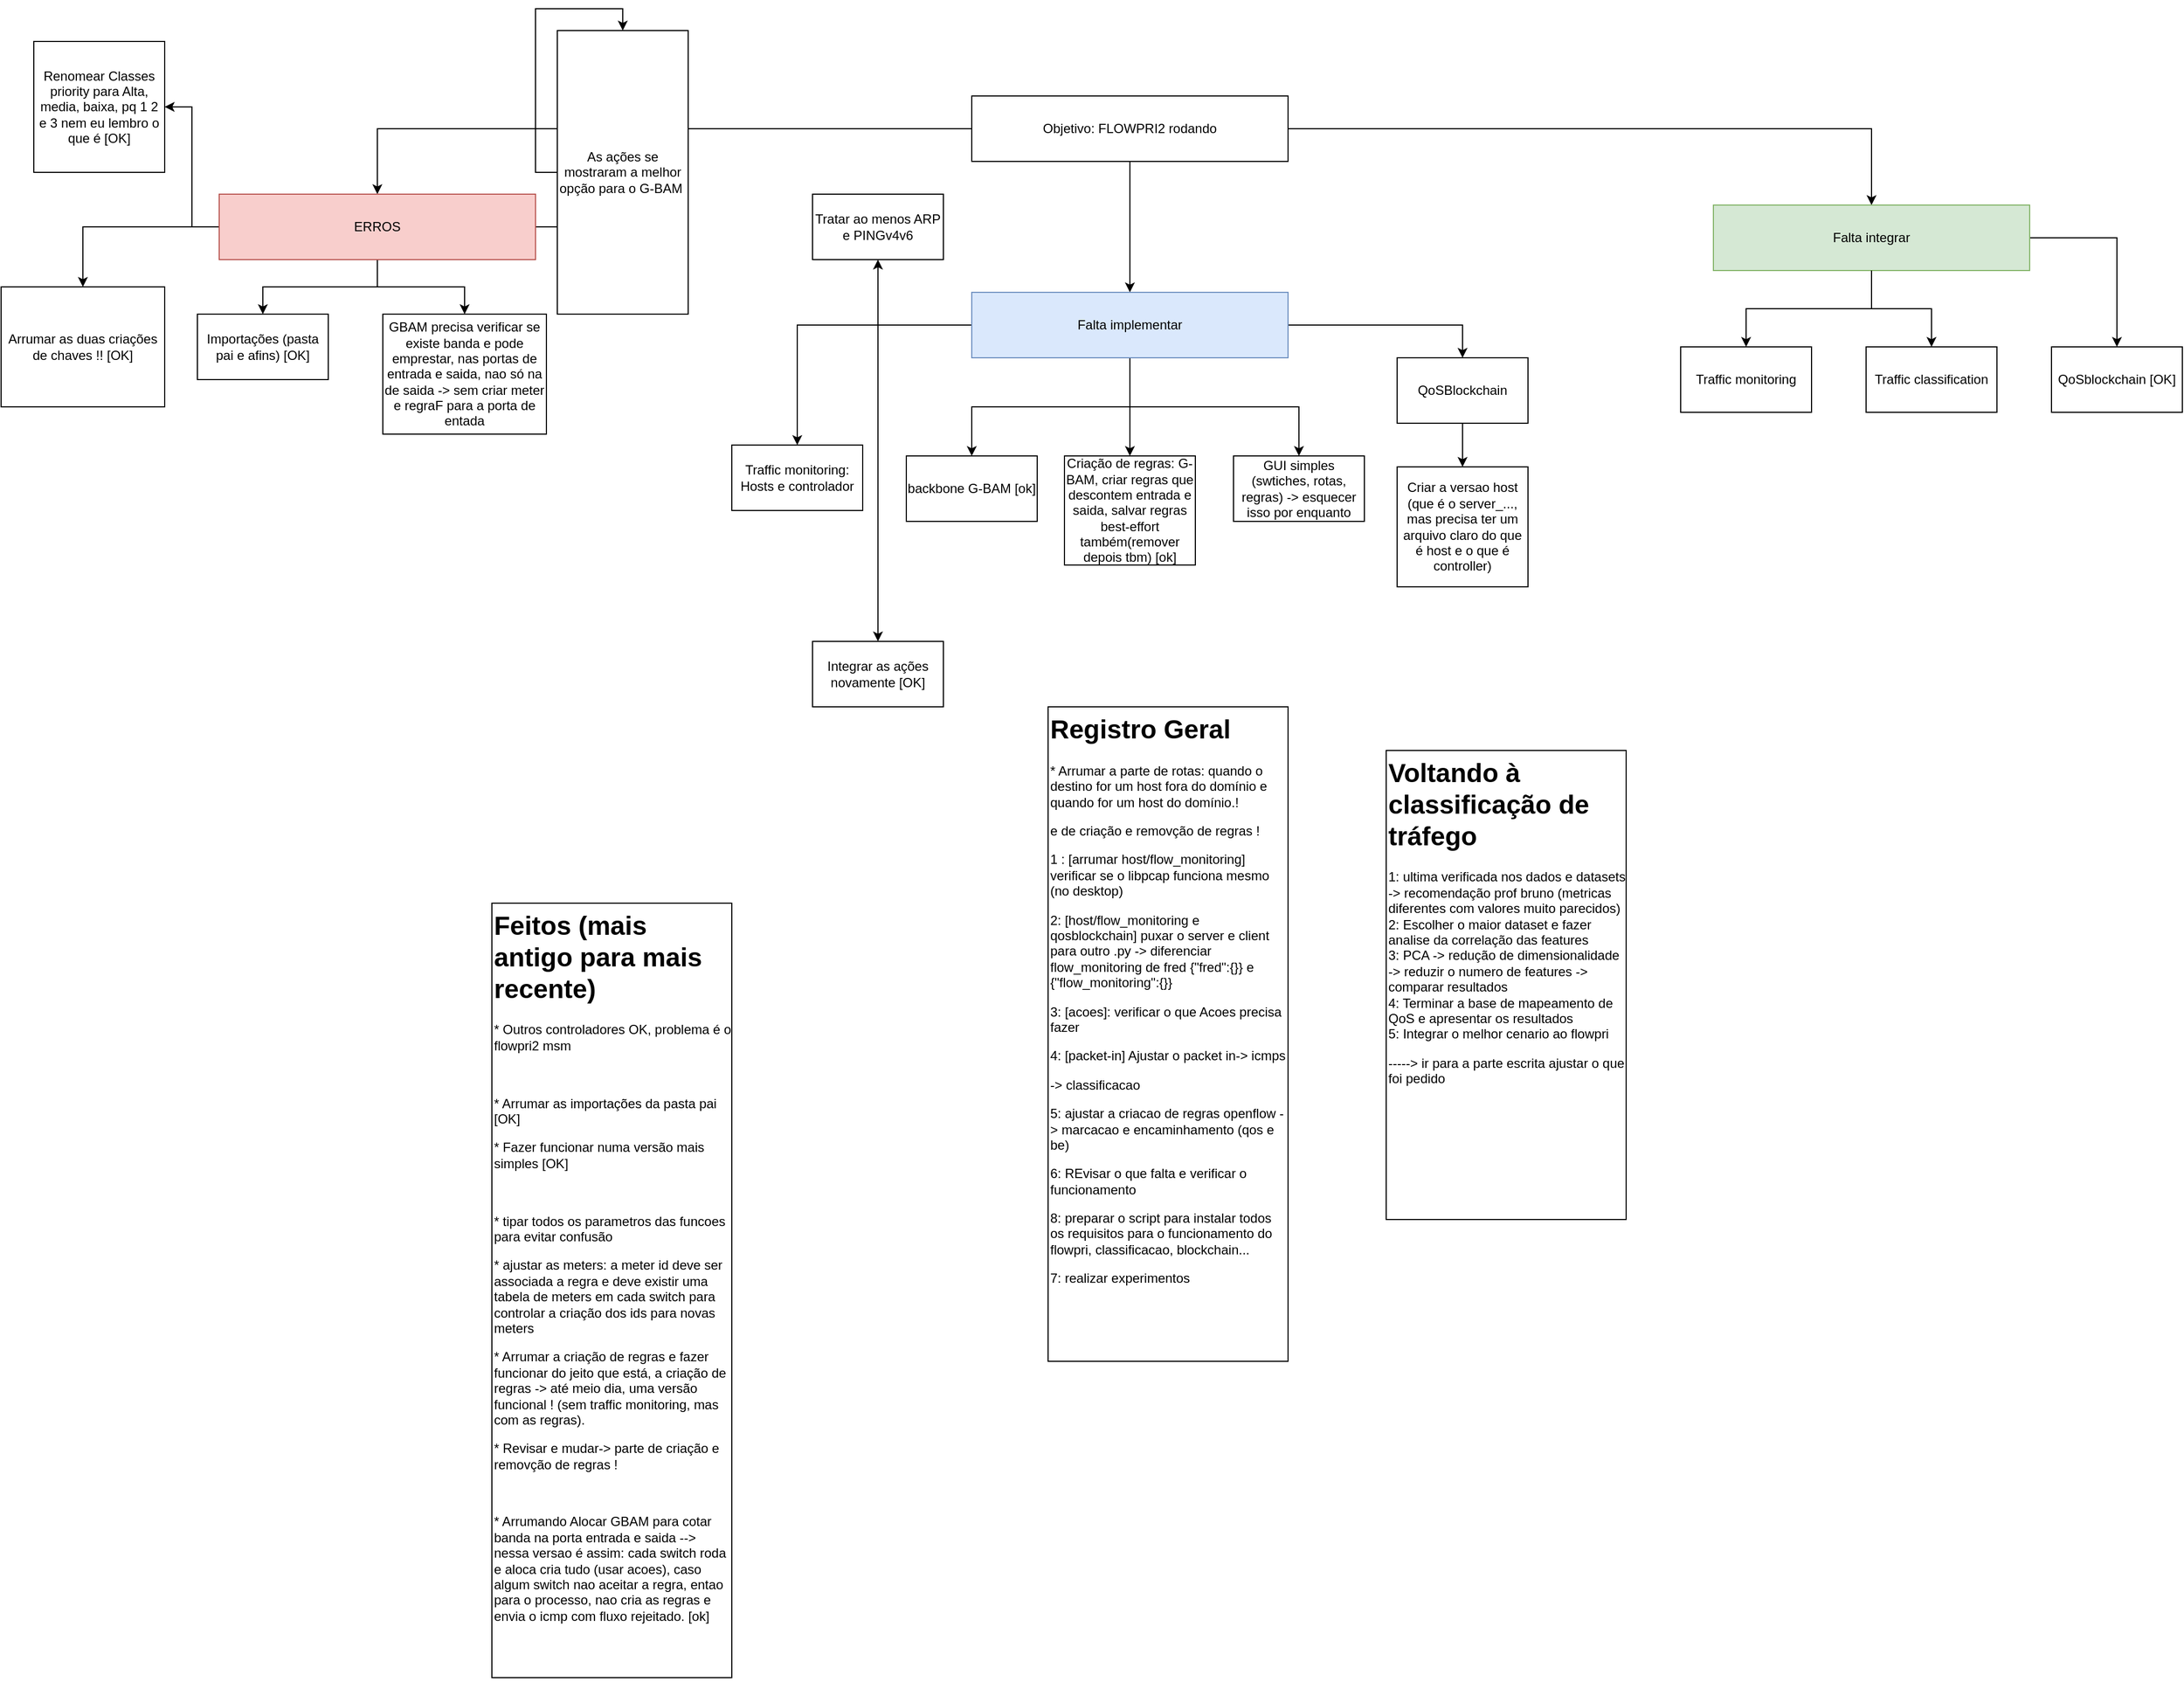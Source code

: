 <mxfile version="26.0.16" pages="5">
  <diagram name="Implementacao" id="WLsayhxia8f3Jut2XycA">
    <mxGraphModel dx="1877" dy="1790" grid="1" gridSize="10" guides="1" tooltips="1" connect="1" arrows="1" fold="1" page="1" pageScale="1" pageWidth="827" pageHeight="1169" math="0" shadow="0">
      <root>
        <mxCell id="0" />
        <mxCell id="1" parent="0" />
        <mxCell id="-aLrSAhBZ-N-OfGElPO0-18" style="edgeStyle=orthogonalEdgeStyle;rounded=0;orthogonalLoop=1;jettySize=auto;html=1;" parent="1" source="-aLrSAhBZ-N-OfGElPO0-1" target="-aLrSAhBZ-N-OfGElPO0-2" edge="1">
          <mxGeometry relative="1" as="geometry" />
        </mxCell>
        <mxCell id="-aLrSAhBZ-N-OfGElPO0-19" style="edgeStyle=orthogonalEdgeStyle;rounded=0;orthogonalLoop=1;jettySize=auto;html=1;" parent="1" source="-aLrSAhBZ-N-OfGElPO0-1" target="-aLrSAhBZ-N-OfGElPO0-5" edge="1">
          <mxGeometry relative="1" as="geometry" />
        </mxCell>
        <mxCell id="-aLrSAhBZ-N-OfGElPO0-20" style="edgeStyle=orthogonalEdgeStyle;rounded=0;orthogonalLoop=1;jettySize=auto;html=1;entryX=0.5;entryY=0;entryDx=0;entryDy=0;" parent="1" source="-aLrSAhBZ-N-OfGElPO0-1" target="-aLrSAhBZ-N-OfGElPO0-6" edge="1">
          <mxGeometry relative="1" as="geometry">
            <mxPoint x="640" y="170" as="targetPoint" />
          </mxGeometry>
        </mxCell>
        <mxCell id="-aLrSAhBZ-N-OfGElPO0-1" value="Objetivo: FLOWPRI2 rodando" style="rounded=0;whiteSpace=wrap;html=1;" parent="1" vertex="1">
          <mxGeometry x="440" y="70" width="290" height="60" as="geometry" />
        </mxCell>
        <mxCell id="-aLrSAhBZ-N-OfGElPO0-4" style="edgeStyle=orthogonalEdgeStyle;rounded=0;orthogonalLoop=1;jettySize=auto;html=1;" parent="1" source="-aLrSAhBZ-N-OfGElPO0-2" target="-aLrSAhBZ-N-OfGElPO0-3" edge="1">
          <mxGeometry relative="1" as="geometry" />
        </mxCell>
        <mxCell id="e7JyS8U2MEhxafHwqLXR-2" style="edgeStyle=orthogonalEdgeStyle;rounded=0;orthogonalLoop=1;jettySize=auto;html=1;" parent="1" source="-aLrSAhBZ-N-OfGElPO0-2" target="e7JyS8U2MEhxafHwqLXR-1" edge="1">
          <mxGeometry relative="1" as="geometry" />
        </mxCell>
        <mxCell id="5wksBHdEA-TXuHTnagim-2" style="edgeStyle=orthogonalEdgeStyle;rounded=0;orthogonalLoop=1;jettySize=auto;html=1;" parent="1" source="-aLrSAhBZ-N-OfGElPO0-2" target="5wksBHdEA-TXuHTnagim-1" edge="1">
          <mxGeometry relative="1" as="geometry" />
        </mxCell>
        <mxCell id="5FmTdBkJ5_4LCafok2GZ-2" style="edgeStyle=orthogonalEdgeStyle;rounded=0;orthogonalLoop=1;jettySize=auto;html=1;entryX=0.5;entryY=0;entryDx=0;entryDy=0;" parent="1" source="-aLrSAhBZ-N-OfGElPO0-2" target="5FmTdBkJ5_4LCafok2GZ-1" edge="1">
          <mxGeometry relative="1" as="geometry" />
        </mxCell>
        <mxCell id="shP3xlCRC4CT-vgoB4CX-3" style="edgeStyle=orthogonalEdgeStyle;rounded=0;orthogonalLoop=1;jettySize=auto;html=1;entryX=1;entryY=0.5;entryDx=0;entryDy=0;" parent="1" source="-aLrSAhBZ-N-OfGElPO0-2" target="shP3xlCRC4CT-vgoB4CX-1" edge="1">
          <mxGeometry relative="1" as="geometry" />
        </mxCell>
        <mxCell id="-aLrSAhBZ-N-OfGElPO0-2" value="ERROS" style="rounded=0;whiteSpace=wrap;html=1;fillColor=#f8cecc;strokeColor=#b85450;" parent="1" vertex="1">
          <mxGeometry x="-250" y="160" width="290" height="60" as="geometry" />
        </mxCell>
        <mxCell id="-aLrSAhBZ-N-OfGElPO0-3" value="Importações (pasta pai e afins) [OK]" style="rounded=0;whiteSpace=wrap;html=1;" parent="1" vertex="1">
          <mxGeometry x="-270" y="270" width="120" height="60" as="geometry" />
        </mxCell>
        <mxCell id="-aLrSAhBZ-N-OfGElPO0-15" style="edgeStyle=orthogonalEdgeStyle;rounded=0;orthogonalLoop=1;jettySize=auto;html=1;entryX=0.5;entryY=0;entryDx=0;entryDy=0;" parent="1" source="-aLrSAhBZ-N-OfGElPO0-5" target="-aLrSAhBZ-N-OfGElPO0-14" edge="1">
          <mxGeometry relative="1" as="geometry" />
        </mxCell>
        <mxCell id="-aLrSAhBZ-N-OfGElPO0-17" style="edgeStyle=orthogonalEdgeStyle;rounded=0;orthogonalLoop=1;jettySize=auto;html=1;entryX=0.5;entryY=0;entryDx=0;entryDy=0;" parent="1" source="-aLrSAhBZ-N-OfGElPO0-5" target="-aLrSAhBZ-N-OfGElPO0-16" edge="1">
          <mxGeometry relative="1" as="geometry" />
        </mxCell>
        <mxCell id="utfMI5SQkQcTHa897YUp-2" style="edgeStyle=orthogonalEdgeStyle;rounded=0;orthogonalLoop=1;jettySize=auto;html=1;" parent="1" source="-aLrSAhBZ-N-OfGElPO0-5" target="utfMI5SQkQcTHa897YUp-1" edge="1">
          <mxGeometry relative="1" as="geometry" />
        </mxCell>
        <mxCell id="VdtekRpqjFC6Wfjtw76O-2" style="edgeStyle=orthogonalEdgeStyle;rounded=0;orthogonalLoop=1;jettySize=auto;html=1;" parent="1" source="-aLrSAhBZ-N-OfGElPO0-5" target="VdtekRpqjFC6Wfjtw76O-1" edge="1">
          <mxGeometry relative="1" as="geometry" />
        </mxCell>
        <mxCell id="FhFb54NLBzNOBZW-PnSw-2" style="edgeStyle=orthogonalEdgeStyle;rounded=0;orthogonalLoop=1;jettySize=auto;html=1;entryX=0.5;entryY=0;entryDx=0;entryDy=0;" parent="1" source="-aLrSAhBZ-N-OfGElPO0-5" target="FhFb54NLBzNOBZW-PnSw-1" edge="1">
          <mxGeometry relative="1" as="geometry" />
        </mxCell>
        <mxCell id="qyrjWjYYuWChkDs8PrSO-2" style="edgeStyle=orthogonalEdgeStyle;rounded=0;orthogonalLoop=1;jettySize=auto;html=1;" parent="1" source="-aLrSAhBZ-N-OfGElPO0-5" target="qyrjWjYYuWChkDs8PrSO-1" edge="1">
          <mxGeometry relative="1" as="geometry" />
        </mxCell>
        <mxCell id="5FmTdBkJ5_4LCafok2GZ-4" style="edgeStyle=orthogonalEdgeStyle;rounded=0;orthogonalLoop=1;jettySize=auto;html=1;entryX=0.5;entryY=0;entryDx=0;entryDy=0;" parent="1" source="-aLrSAhBZ-N-OfGElPO0-5" target="5FmTdBkJ5_4LCafok2GZ-3" edge="1">
          <mxGeometry relative="1" as="geometry" />
        </mxCell>
        <mxCell id="-aLrSAhBZ-N-OfGElPO0-5" value="Falta implementar" style="rounded=0;whiteSpace=wrap;html=1;fillColor=#dae8fc;strokeColor=#6c8ebf;" parent="1" vertex="1">
          <mxGeometry x="440" y="250" width="290" height="60" as="geometry" />
        </mxCell>
        <mxCell id="-aLrSAhBZ-N-OfGElPO0-9" style="edgeStyle=orthogonalEdgeStyle;rounded=0;orthogonalLoop=1;jettySize=auto;html=1;" parent="1" source="-aLrSAhBZ-N-OfGElPO0-6" target="-aLrSAhBZ-N-OfGElPO0-8" edge="1">
          <mxGeometry relative="1" as="geometry" />
        </mxCell>
        <mxCell id="-aLrSAhBZ-N-OfGElPO0-13" style="edgeStyle=orthogonalEdgeStyle;rounded=0;orthogonalLoop=1;jettySize=auto;html=1;" parent="1" source="-aLrSAhBZ-N-OfGElPO0-6" target="-aLrSAhBZ-N-OfGElPO0-12" edge="1">
          <mxGeometry relative="1" as="geometry" />
        </mxCell>
        <mxCell id="-aLrSAhBZ-N-OfGElPO0-6" value="Falta integrar" style="rounded=0;whiteSpace=wrap;html=1;fillColor=#d5e8d4;strokeColor=#82b366;" parent="1" vertex="1">
          <mxGeometry x="1120" y="170" width="290" height="60" as="geometry" />
        </mxCell>
        <mxCell id="-aLrSAhBZ-N-OfGElPO0-8" value="QoSblockchain [OK]" style="rounded=0;whiteSpace=wrap;html=1;" parent="1" vertex="1">
          <mxGeometry x="1430" y="300" width="120" height="60" as="geometry" />
        </mxCell>
        <mxCell id="-aLrSAhBZ-N-OfGElPO0-10" value="Traffic classification" style="rounded=0;whiteSpace=wrap;html=1;" parent="1" vertex="1">
          <mxGeometry x="1260" y="300" width="120" height="60" as="geometry" />
        </mxCell>
        <mxCell id="-aLrSAhBZ-N-OfGElPO0-11" style="edgeStyle=orthogonalEdgeStyle;rounded=0;orthogonalLoop=1;jettySize=auto;html=1;entryX=0.5;entryY=0;entryDx=0;entryDy=0;" parent="1" source="-aLrSAhBZ-N-OfGElPO0-6" target="-aLrSAhBZ-N-OfGElPO0-10" edge="1">
          <mxGeometry relative="1" as="geometry" />
        </mxCell>
        <mxCell id="-aLrSAhBZ-N-OfGElPO0-12" value="Traffic monitoring" style="rounded=0;whiteSpace=wrap;html=1;" parent="1" vertex="1">
          <mxGeometry x="1090" y="300" width="120" height="60" as="geometry" />
        </mxCell>
        <mxCell id="-aLrSAhBZ-N-OfGElPO0-14" value="Traffic monitoring: Hosts e controlador" style="rounded=0;whiteSpace=wrap;html=1;" parent="1" vertex="1">
          <mxGeometry x="220" y="390" width="120" height="60" as="geometry" />
        </mxCell>
        <mxCell id="-aLrSAhBZ-N-OfGElPO0-16" value="Criação de regras: G-BAM, criar regras que descontem entrada e saida, salvar regras best-effort também(remover depois tbm) [ok]" style="rounded=0;whiteSpace=wrap;html=1;" parent="1" vertex="1">
          <mxGeometry x="525" y="400" width="120" height="100" as="geometry" />
        </mxCell>
        <mxCell id="vzt0ovmq-fzEGRZ91NeD-2" value="&lt;h1 style=&quot;margin-top: 0px;&quot;&gt;Registro Geral&lt;/h1&gt;&lt;p&gt;&lt;span style=&quot;background-color: transparent; color: light-dark(rgb(0, 0, 0), rgb(255, 255, 255));&quot;&gt;* Arrumar a parte de rotas: quando o destino for um host fora do domínio e quando for um host do domínio.!&lt;/span&gt;&lt;br&gt;&lt;/p&gt;&lt;p&gt;&lt;span style=&quot;background-color: transparent; color: light-dark(rgb(0, 0, 0), rgb(255, 255, 255));&quot;&gt;e de criação e removção de regras !&amp;nbsp;&lt;/span&gt;&lt;br&gt;&lt;/p&gt;&lt;p&gt;1 : [arrumar host/flow_monitoring] verificar se o libpcap funciona mesmo (no desktop)&lt;/p&gt;&lt;p&gt;2: [host/flow_monitoring e qosblockchain] puxar o server e client para outro .py -&amp;gt; diferenciar flow_monitoring de fred {&quot;fred&quot;:{}} e {&quot;flow_monitoring&quot;:{}}&amp;nbsp;&lt;/p&gt;&lt;p&gt;3: [acoes]: verificar o que Acoes precisa fazer&lt;/p&gt;&lt;p&gt;4: [packet-in] Ajustar o packet in-&amp;gt; icmps&lt;/p&gt;&lt;p&gt;-&amp;gt; classificacao&lt;/p&gt;&lt;p&gt;5: ajustar a criacao de regras openflow -&amp;gt; marcacao e encaminhamento (qos e be)&lt;/p&gt;&lt;p&gt;6: REvisar o que falta e verificar o funcionamento&lt;/p&gt;&lt;p&gt;8: preparar o script para instalar todos os requisitos para o funcionamento do flowpri, classificacao, blockchain...&lt;/p&gt;&lt;p&gt;7: realizar experimentos&lt;/p&gt;" style="text;html=1;whiteSpace=wrap;overflow=hidden;rounded=0;strokeColor=default;" parent="1" vertex="1">
          <mxGeometry x="510" y="630" width="220" height="600" as="geometry" />
        </mxCell>
        <mxCell id="utfMI5SQkQcTHa897YUp-1" value="GUI simples (swtiches, rotas, regras) -&amp;gt; esquecer isso por enquanto" style="rounded=0;whiteSpace=wrap;html=1;" parent="1" vertex="1">
          <mxGeometry x="680" y="400" width="120" height="60" as="geometry" />
        </mxCell>
        <mxCell id="VdtekRpqjFC6Wfjtw76O-1" value="backbone G-BAM [ok]" style="rounded=0;whiteSpace=wrap;html=1;" parent="1" vertex="1">
          <mxGeometry x="380" y="400" width="120" height="60" as="geometry" />
        </mxCell>
        <mxCell id="e7JyS8U2MEhxafHwqLXR-1" value="Arrumar as duas criações de chaves !! [OK]" style="rounded=0;whiteSpace=wrap;html=1;" parent="1" vertex="1">
          <mxGeometry x="-450" y="245" width="150" height="110" as="geometry" />
        </mxCell>
        <mxCell id="FhFb54NLBzNOBZW-PnSw-4" style="edgeStyle=orthogonalEdgeStyle;rounded=0;orthogonalLoop=1;jettySize=auto;html=1;" parent="1" source="FhFb54NLBzNOBZW-PnSw-1" target="FhFb54NLBzNOBZW-PnSw-3" edge="1">
          <mxGeometry relative="1" as="geometry" />
        </mxCell>
        <mxCell id="FhFb54NLBzNOBZW-PnSw-1" value="QoSBlockchain" style="rounded=0;whiteSpace=wrap;html=1;" parent="1" vertex="1">
          <mxGeometry x="830" y="310" width="120" height="60" as="geometry" />
        </mxCell>
        <mxCell id="FhFb54NLBzNOBZW-PnSw-3" value="Criar a versao host (que é o server_..., mas precisa ter um arquivo claro do que é host e o que é controller)" style="rounded=0;whiteSpace=wrap;html=1;" parent="1" vertex="1">
          <mxGeometry x="830" y="410" width="120" height="110" as="geometry" />
        </mxCell>
        <mxCell id="qyrjWjYYuWChkDs8PrSO-1" value="Tratar ao menos ARP e PINGv4v6" style="rounded=0;whiteSpace=wrap;html=1;" parent="1" vertex="1">
          <mxGeometry x="294" y="160" width="120" height="60" as="geometry" />
        </mxCell>
        <mxCell id="qyrjWjYYuWChkDs8PrSO-3" value="&lt;h1 style=&quot;margin-top: 0px;&quot;&gt;Feitos (mais antigo para mais recente)&lt;/h1&gt;&lt;p&gt;* Outros controladores OK, problema é o flowpri2 msm&lt;/p&gt;&lt;p&gt;&lt;br&gt;&lt;/p&gt;&lt;p&gt;* Arrumar as importações da pasta pai [OK]&lt;/p&gt;&lt;p&gt;* Fazer funcionar numa versão mais simples&amp;nbsp;&lt;span style=&quot;background-color: transparent; color: light-dark(rgb(0, 0, 0), rgb(255, 255, 255));&quot;&gt;[OK]&lt;/span&gt;&lt;/p&gt;&lt;p&gt;&lt;span style=&quot;background-color: transparent; color: light-dark(rgb(0, 0, 0), rgb(255, 255, 255));&quot;&gt;&lt;br&gt;&lt;/span&gt;&lt;/p&gt;&lt;p&gt;&lt;span style=&quot;background-color: transparent; color: light-dark(rgb(0, 0, 0), rgb(255, 255, 255));&quot;&gt;* tipar todos os parametros das funcoes para evitar confusão&lt;/span&gt;&lt;/p&gt;&lt;p&gt;&lt;span style=&quot;background-color: transparent; color: light-dark(rgb(0, 0, 0), rgb(255, 255, 255));&quot;&gt;* ajustar as meters: a meter id deve ser associada a regra e deve existir uma tabela de meters em cada switch para controlar a criação dos ids para novas meters&lt;/span&gt;&lt;br&gt;&lt;/p&gt;&lt;p&gt;&lt;span style=&quot;background-color: transparent; color: light-dark(rgb(0, 0, 0), rgb(255, 255, 255));&quot;&gt;* Arrumar a criação de regras e fazer funcionar do jeito que está, a criação de regras -&amp;gt; até meio dia, uma versão funcional ! (sem traffic monitoring, mas com as regras).&lt;/span&gt;&lt;br&gt;&lt;/p&gt;&lt;p&gt;&lt;span style=&quot;background-color: transparent; color: light-dark(rgb(0, 0, 0), rgb(255, 255, 255));&quot;&gt;* Revisar e mudar-&amp;gt; parte de criação e removção de regras !&amp;nbsp;&lt;/span&gt;&lt;/p&gt;&lt;p&gt;&lt;span style=&quot;background-color: transparent; color: light-dark(rgb(0, 0, 0), rgb(255, 255, 255));&quot;&gt;&lt;br&gt;&lt;/span&gt;&lt;/p&gt;&lt;p&gt;* Arrumando Alocar GBAM para cotar banda na porta entrada e saida --&amp;gt; nessa versao é assim: cada switch roda e aloca cria tudo (usar acoes), caso algum switch nao aceitar a regra, entao para o processo, nao cria as regras e envia o icmp com fluxo rejeitado. [ok]&lt;span style=&quot;background-color: transparent; color: light-dark(rgb(0, 0, 0), rgb(255, 255, 255));&quot;&gt;&lt;/span&gt;&lt;/p&gt;" style="text;html=1;whiteSpace=wrap;overflow=hidden;rounded=0;strokeColor=default;" parent="1" vertex="1">
          <mxGeometry y="810" width="220" height="710" as="geometry" />
        </mxCell>
        <mxCell id="5wksBHdEA-TXuHTnagim-1" value="GBAM precisa verificar se existe banda e pode emprestar, nas portas de entrada e saida, nao só na de saida -&amp;gt; sem criar meter e regraF para a porta de entada" style="rounded=0;whiteSpace=wrap;html=1;" parent="1" vertex="1">
          <mxGeometry x="-100" y="270" width="150" height="110" as="geometry" />
        </mxCell>
        <mxCell id="5FmTdBkJ5_4LCafok2GZ-1" value="As ações se mostraram a melhor opção para o G-BAM&amp;nbsp;" style="rounded=0;whiteSpace=wrap;html=1;" parent="1" vertex="1">
          <mxGeometry x="60" y="10" width="120" height="260" as="geometry" />
        </mxCell>
        <mxCell id="5FmTdBkJ5_4LCafok2GZ-3" value="Integrar as ações novamente [OK]" style="rounded=0;whiteSpace=wrap;html=1;" parent="1" vertex="1">
          <mxGeometry x="294" y="570" width="120" height="60" as="geometry" />
        </mxCell>
        <mxCell id="shP3xlCRC4CT-vgoB4CX-1" value="Renomear Classes priority para Alta, media, baixa, pq 1 2 e 3 nem eu lembro o que é [OK]" style="rounded=0;whiteSpace=wrap;html=1;" parent="1" vertex="1">
          <mxGeometry x="-420" y="20" width="120" height="120" as="geometry" />
        </mxCell>
        <mxCell id="4nvoqh9xZ92Woub4XAjJ-1" value="&lt;h1 style=&quot;margin-top: 0px;&quot;&gt;Voltando à classificação de tráfego&lt;/h1&gt;&lt;div&gt;1: ultima verificada nos dados e datasets -&amp;gt; recomendação prof bruno (metricas diferentes com valores muito parecidos)&lt;/div&gt;&lt;div&gt;2: Escolher o maior dataset e fazer analise da correlação das features&lt;/div&gt;&lt;div&gt;3: PCA -&amp;gt; redução de dimensionalidade -&amp;gt;&amp;nbsp;&lt;span style=&quot;background-color: transparent; color: light-dark(rgb(0, 0, 0), rgb(255, 255, 255));&quot;&gt;reduzir o numero de features -&amp;gt; comparar resultados&lt;/span&gt;&lt;/div&gt;&lt;div&gt;&lt;span style=&quot;background-color: transparent; color: light-dark(rgb(0, 0, 0), rgb(255, 255, 255));&quot;&gt;4: Terminar a base de mapeamento de QoS e apresentar os resultados&lt;/span&gt;&lt;/div&gt;&lt;div&gt;&lt;span style=&quot;background-color: transparent; color: light-dark(rgb(0, 0, 0), rgb(255, 255, 255));&quot;&gt;5: Integrar o melhor cenario ao flowpri&lt;/span&gt;&lt;/div&gt;&lt;p&gt;-----&amp;gt; ir para a parte escrita ajustar o que foi pedido&lt;/p&gt;" style="text;html=1;whiteSpace=wrap;overflow=hidden;rounded=0;strokeColor=default;" vertex="1" parent="1">
          <mxGeometry x="820" y="670" width="220" height="430" as="geometry" />
        </mxCell>
      </root>
    </mxGraphModel>
  </diagram>
  <diagram id="yCrAVNZ3YxgUfBvcgkGx" name="Testes">
    <mxGraphModel dx="1114" dy="838" grid="1" gridSize="10" guides="1" tooltips="1" connect="1" arrows="1" fold="1" page="1" pageScale="1" pageWidth="827" pageHeight="1169" math="0" shadow="0">
      <root>
        <mxCell id="0" />
        <mxCell id="1" parent="0" />
        <mxCell id="PQvJjznsTiufLVNCUXzs-1" value="Overhead" style="rounded=0;whiteSpace=wrap;html=1;fillColor=#d5e8d4;strokeColor=#82b366;" vertex="1" parent="1">
          <mxGeometry x="310" y="100" width="120" height="60" as="geometry" />
        </mxCell>
      </root>
    </mxGraphModel>
  </diagram>
  <diagram id="CN7VQtm2QfGtR-_zN2J2" name="Texto">
    <mxGraphModel dx="1231" dy="692" grid="1" gridSize="10" guides="1" tooltips="1" connect="1" arrows="1" fold="1" page="1" pageScale="1" pageWidth="827" pageHeight="1169" math="0" shadow="0">
      <root>
        <mxCell id="0" />
        <mxCell id="1" parent="0" />
        <mxCell id="Cbhmh_6iK4pcWZHGsgkt-3" style="edgeStyle=orthogonalEdgeStyle;rounded=0;orthogonalLoop=1;jettySize=auto;html=1;entryX=0.5;entryY=0;entryDx=0;entryDy=0;" parent="1" source="Cbhmh_6iK4pcWZHGsgkt-1" target="Cbhmh_6iK4pcWZHGsgkt-2" edge="1">
          <mxGeometry relative="1" as="geometry" />
        </mxCell>
        <mxCell id="Cbhmh_6iK4pcWZHGsgkt-1" value="Trabalhos Relacionados" style="rounded=0;whiteSpace=wrap;html=1;fillColor=#dae8fc;strokeColor=#6c8ebf;" parent="1" vertex="1">
          <mxGeometry x="50" y="130" width="240" height="60" as="geometry" />
        </mxCell>
        <mxCell id="Cbhmh_6iK4pcWZHGsgkt-5" style="edgeStyle=orthogonalEdgeStyle;rounded=0;orthogonalLoop=1;jettySize=auto;html=1;" parent="1" source="Cbhmh_6iK4pcWZHGsgkt-2" target="Cbhmh_6iK4pcWZHGsgkt-4" edge="1">
          <mxGeometry relative="1" as="geometry" />
        </mxCell>
        <mxCell id="Cbhmh_6iK4pcWZHGsgkt-2" value="Incluir Novos" style="rounded=0;whiteSpace=wrap;html=1;" parent="1" vertex="1">
          <mxGeometry x="110" y="240" width="120" height="60" as="geometry" />
        </mxCell>
        <mxCell id="Cbhmh_6iK4pcWZHGsgkt-4" value="&lt;h1 style=&quot;margin-top: 0px;&quot;&gt;Novos Trabalhos&lt;/h1&gt;&lt;p&gt;* Utilizar IA - Connected papers para encontrar mais recentes&lt;/p&gt;" style="text;html=1;whiteSpace=wrap;overflow=hidden;rounded=0;fillColor=none;strokeColor=default;" parent="1" vertex="1">
          <mxGeometry x="80" y="350" width="180" height="120" as="geometry" />
        </mxCell>
        <mxCell id="SGJ1v5LpRT6QbzJyy_wd-4" style="edgeStyle=orthogonalEdgeStyle;rounded=0;orthogonalLoop=1;jettySize=auto;html=1;entryX=0.5;entryY=0;entryDx=0;entryDy=0;" parent="1" source="SGJ1v5LpRT6QbzJyy_wd-2" target="SGJ1v5LpRT6QbzJyy_wd-3" edge="1">
          <mxGeometry relative="1" as="geometry" />
        </mxCell>
        <mxCell id="SGJ1v5LpRT6QbzJyy_wd-2" value="Proposta" style="rounded=0;whiteSpace=wrap;html=1;fillColor=#fff2cc;strokeColor=#d6b656;" parent="1" vertex="1">
          <mxGeometry x="630" y="120" width="240" height="60" as="geometry" />
        </mxCell>
        <mxCell id="SGJ1v5LpRT6QbzJyy_wd-3" value="Dar mais enfase ao que é o flowpri -&amp;gt; na arquitetura" style="rounded=0;whiteSpace=wrap;html=1;" parent="1" vertex="1">
          <mxGeometry x="690" y="260" width="120" height="60" as="geometry" />
        </mxCell>
        <mxCell id="SGJ1v5LpRT6QbzJyy_wd-5" value="Experimentos e Analises" style="rounded=0;whiteSpace=wrap;html=1;fillColor=#f8cecc;strokeColor=#b85450;" parent="1" vertex="1">
          <mxGeometry x="1080" y="120" width="240" height="60" as="geometry" />
        </mxCell>
      </root>
    </mxGraphModel>
  </diagram>
  <diagram id="rnp-GbsDjN9TG7-ud5NP" name="Rotina">
    <mxGraphModel dx="1231" dy="692" grid="1" gridSize="10" guides="1" tooltips="1" connect="1" arrows="1" fold="1" page="1" pageScale="1" pageWidth="827" pageHeight="1169" math="0" shadow="0">
      <root>
        <mxCell id="0" />
        <mxCell id="1" parent="0" />
        <mxCell id="yJrInyKWkOm30SiSlxPH-1" value="7h acordar" style="rounded=0;whiteSpace=wrap;html=1;fillColor=#d5e8d4;strokeColor=#82b366;" vertex="1" parent="1">
          <mxGeometry x="270" y="210" width="120" height="60" as="geometry" />
        </mxCell>
        <mxCell id="yJrInyKWkOm30SiSlxPH-2" value="8h Ir treinar&amp;nbsp;" style="rounded=0;whiteSpace=wrap;html=1;fillColor=#d5e8d4;strokeColor=#82b366;" vertex="1" parent="1">
          <mxGeometry x="270" y="270" width="120" height="60" as="geometry" />
        </mxCell>
        <mxCell id="yJrInyKWkOm30SiSlxPH-3" value="9-17h Trabalhar&lt;div&gt;&lt;br&gt;&lt;/div&gt;" style="rounded=0;whiteSpace=wrap;html=1;fillColor=#d5e8d4;strokeColor=#82b366;" vertex="1" parent="1">
          <mxGeometry x="270" y="330" width="120" height="60" as="geometry" />
        </mxCell>
        <mxCell id="yJrInyKWkOm30SiSlxPH-4" value="18-19 muay thai" style="rounded=0;whiteSpace=wrap;html=1;fillColor=#d5e8d4;strokeColor=#82b366;" vertex="1" parent="1">
          <mxGeometry x="270" y="390" width="120" height="60" as="geometry" />
        </mxCell>
        <mxCell id="yJrInyKWkOm30SiSlxPH-5" value="Filme ou sair ou&lt;div&gt;Curso&lt;/div&gt;" style="rounded=0;whiteSpace=wrap;html=1;fillColor=#d5e8d4;strokeColor=#82b366;" vertex="1" parent="1">
          <mxGeometry x="270" y="450" width="120" height="60" as="geometry" />
        </mxCell>
        <mxCell id="yJrInyKWkOm30SiSlxPH-6" value="00h Dormir" style="rounded=0;whiteSpace=wrap;html=1;fillColor=#d5e8d4;strokeColor=#82b366;" vertex="1" parent="1">
          <mxGeometry x="270" y="510" width="120" height="60" as="geometry" />
        </mxCell>
        <mxCell id="yJrInyKWkOm30SiSlxPH-7" value="Dia sem dança" style="rounded=0;whiteSpace=wrap;html=1;fillColor=#ffe6cc;strokeColor=#d79b00;" vertex="1" parent="1">
          <mxGeometry x="270" y="150" width="120" height="60" as="geometry" />
        </mxCell>
        <mxCell id="yJrInyKWkOm30SiSlxPH-8" value="7h acordar" style="rounded=0;whiteSpace=wrap;html=1;fillColor=#dae8fc;strokeColor=#6c8ebf;" vertex="1" parent="1">
          <mxGeometry x="390" y="210" width="120" height="60" as="geometry" />
        </mxCell>
        <mxCell id="yJrInyKWkOm30SiSlxPH-9" value="8h Ir treinar&amp;nbsp;" style="rounded=0;whiteSpace=wrap;html=1;fillColor=#dae8fc;strokeColor=#6c8ebf;" vertex="1" parent="1">
          <mxGeometry x="390" y="270" width="120" height="60" as="geometry" />
        </mxCell>
        <mxCell id="yJrInyKWkOm30SiSlxPH-10" value="9-17h Trabalhar&lt;div&gt;&lt;br&gt;&lt;/div&gt;" style="rounded=0;whiteSpace=wrap;html=1;fillColor=#dae8fc;strokeColor=#6c8ebf;" vertex="1" parent="1">
          <mxGeometry x="390" y="330" width="120" height="60" as="geometry" />
        </mxCell>
        <mxCell id="yJrInyKWkOm30SiSlxPH-11" value="Ler curso qq coisa" style="rounded=0;whiteSpace=wrap;html=1;fillColor=#dae8fc;strokeColor=#6c8ebf;" vertex="1" parent="1">
          <mxGeometry x="390" y="390" width="120" height="60" as="geometry" />
        </mxCell>
        <mxCell id="yJrInyKWkOm30SiSlxPH-12" value="20:40-23h dança" style="rounded=0;whiteSpace=wrap;html=1;fillColor=#dae8fc;strokeColor=#6c8ebf;" vertex="1" parent="1">
          <mxGeometry x="390" y="450" width="120" height="60" as="geometry" />
        </mxCell>
        <mxCell id="yJrInyKWkOm30SiSlxPH-13" value="00h Dormir" style="rounded=0;whiteSpace=wrap;html=1;fillColor=#dae8fc;strokeColor=#6c8ebf;" vertex="1" parent="1">
          <mxGeometry x="390" y="510" width="120" height="60" as="geometry" />
        </mxCell>
        <mxCell id="yJrInyKWkOm30SiSlxPH-14" value="Dia com dança" style="rounded=0;whiteSpace=wrap;html=1;fillColor=#f8cecc;strokeColor=#b85450;" vertex="1" parent="1">
          <mxGeometry x="390" y="150" width="120" height="60" as="geometry" />
        </mxCell>
      </root>
    </mxGraphModel>
  </diagram>
  <diagram id="InfWYHL0cfjfVD2tf_Pw" name="backboneGBAM">
    <mxGraphModel dx="1231" dy="692" grid="1" gridSize="10" guides="1" tooltips="1" connect="1" arrows="1" fold="1" page="1" pageScale="1" pageWidth="827" pageHeight="1169" math="0" shadow="0">
      <root>
        <mxCell id="0" />
        <mxCell id="1" parent="0" />
        <mxCell id="_eyuS-i5_waZS2UFusAt-3" style="edgeStyle=orthogonalEdgeStyle;rounded=0;orthogonalLoop=1;jettySize=auto;html=1;entryX=0;entryY=0.5;entryDx=0;entryDy=0;" parent="1" source="_eyuS-i5_waZS2UFusAt-1" target="_eyuS-i5_waZS2UFusAt-2" edge="1">
          <mxGeometry relative="1" as="geometry" />
        </mxCell>
        <mxCell id="_eyuS-i5_waZS2UFusAt-1" value="Novo FRED" style="rounded=0;whiteSpace=wrap;html=1;" parent="1" vertex="1">
          <mxGeometry x="140" y="120" width="120" height="60" as="geometry" />
        </mxCell>
        <mxCell id="_eyuS-i5_waZS2UFusAt-5" style="edgeStyle=orthogonalEdgeStyle;rounded=0;orthogonalLoop=1;jettySize=auto;html=1;entryX=0;entryY=0.5;entryDx=0;entryDy=0;" parent="1" source="_eyuS-i5_waZS2UFusAt-2" target="_eyuS-i5_waZS2UFusAt-6" edge="1">
          <mxGeometry relative="1" as="geometry">
            <mxPoint x="490" y="150" as="targetPoint" />
          </mxGeometry>
        </mxCell>
        <mxCell id="_eyuS-i5_waZS2UFusAt-2" value="Alocar GBAM backbone" style="rounded=0;whiteSpace=wrap;html=1;" parent="1" vertex="1">
          <mxGeometry x="320" y="120" width="120" height="60" as="geometry" />
        </mxCell>
        <mxCell id="_eyuS-i5_waZS2UFusAt-10" style="edgeStyle=orthogonalEdgeStyle;rounded=0;orthogonalLoop=1;jettySize=auto;html=1;entryX=0.5;entryY=0;entryDx=0;entryDy=0;" parent="1" source="_eyuS-i5_waZS2UFusAt-6" target="_eyuS-i5_waZS2UFusAt-9" edge="1">
          <mxGeometry relative="1" as="geometry" />
        </mxCell>
        <mxCell id="_eyuS-i5_waZS2UFusAt-6" value="Descobrir Fluxos que devem expirar &amp;gt; hardtimeout (regras&amp;nbsp; armazenadas com timeout)" style="rounded=0;whiteSpace=wrap;html=1;" parent="1" vertex="1">
          <mxGeometry x="490" y="110" width="120" height="80" as="geometry" />
        </mxCell>
        <mxCell id="07IQ-6Qu8IQLlvW2kpOs-2" style="edgeStyle=orthogonalEdgeStyle;rounded=0;orthogonalLoop=1;jettySize=auto;html=1;entryX=1;entryY=0.5;entryDx=0;entryDy=0;" parent="1" source="_eyuS-i5_waZS2UFusAt-8" target="_eyuS-i5_waZS2UFusAt-12" edge="1">
          <mxGeometry relative="1" as="geometry">
            <mxPoint x="510" y="300" as="targetPoint" />
          </mxGeometry>
        </mxCell>
        <mxCell id="_eyuS-i5_waZS2UFusAt-8" value="Descobrir onde alocar a regra (se é possível GBAM)&amp;nbsp;" style="rounded=0;whiteSpace=wrap;html=1;" parent="1" vertex="1">
          <mxGeometry x="620" y="270" width="120" height="60" as="geometry" />
        </mxCell>
        <mxCell id="_eyuS-i5_waZS2UFusAt-11" style="edgeStyle=orthogonalEdgeStyle;rounded=0;orthogonalLoop=1;jettySize=auto;html=1;entryX=1;entryY=0.5;entryDx=0;entryDy=0;" parent="1" source="_eyuS-i5_waZS2UFusAt-9" target="_eyuS-i5_waZS2UFusAt-8" edge="1">
          <mxGeometry relative="1" as="geometry" />
        </mxCell>
        <mxCell id="_eyuS-i5_waZS2UFusAt-9" value="Remover fluxos que expiraram" style="rounded=0;whiteSpace=wrap;html=1;" parent="1" vertex="1">
          <mxGeometry x="700" y="175" width="120" height="60" as="geometry" />
        </mxCell>
        <mxCell id="qZ9Jd3IN7ahHs-uki33P-15" style="edgeStyle=orthogonalEdgeStyle;rounded=0;orthogonalLoop=1;jettySize=auto;html=1;entryX=1;entryY=0.5;entryDx=0;entryDy=0;" edge="1" parent="1" source="_eyuS-i5_waZS2UFusAt-12" target="qZ9Jd3IN7ahHs-uki33P-14">
          <mxGeometry relative="1" as="geometry" />
        </mxCell>
        <mxCell id="_eyuS-i5_waZS2UFusAt-12" value="Rodar a rotina que agrupa os fluxos possíveis em meters e regras com mesma classe, src_port e dst_port, ip_Ver e pode ser necessario agrupar por protocolo tbm (seria triste)" style="rounded=0;whiteSpace=wrap;html=1;" parent="1" vertex="1">
          <mxGeometry x="414" y="255" width="120" height="125" as="geometry" />
        </mxCell>
        <mxCell id="qZ9Jd3IN7ahHs-uki33P-1" value="Regra1: src_portA, dst_portA, ip_srcA, ip_dstA, porta_saidaA | classe 1, banda 1000|&amp;nbsp;" style="rounded=0;whiteSpace=wrap;html=1;" vertex="1" parent="1">
          <mxGeometry x="30" y="480" width="470" height="60" as="geometry" />
        </mxCell>
        <mxCell id="qZ9Jd3IN7ahHs-uki33P-2" value="Regra2: src_portB, dst_portB, ip_srcB, ip_dstB, porta_saidaA | classe 1, banda 1000|&amp;nbsp;" style="rounded=0;whiteSpace=wrap;html=1;" vertex="1" parent="1">
          <mxGeometry x="30" y="540" width="470" height="60" as="geometry" />
        </mxCell>
        <mxCell id="qZ9Jd3IN7ahHs-uki33P-3" value="Regra3: src_portA, dst_portB, ip_srcB, ip_dstB, porta_saidaA | classe 1, banda 1000|&amp;nbsp;" style="rounded=0;whiteSpace=wrap;html=1;" vertex="1" parent="1">
          <mxGeometry x="30" y="600" width="470" height="60" as="geometry" />
        </mxCell>
        <mxCell id="qZ9Jd3IN7ahHs-uki33P-4" value="Regra4: src_portA, dst_portA, ip_srcB, ip_dstB, porta_saidaA | classe 1, banda 1000|&amp;nbsp;" style="rounded=0;whiteSpace=wrap;html=1;" vertex="1" parent="1">
          <mxGeometry x="30" y="660" width="470" height="60" as="geometry" />
        </mxCell>
        <mxCell id="qZ9Jd3IN7ahHs-uki33P-6" style="edgeStyle=orthogonalEdgeStyle;rounded=0;orthogonalLoop=1;jettySize=auto;html=1;" edge="1" parent="1" source="qZ9Jd3IN7ahHs-uki33P-5">
          <mxGeometry relative="1" as="geometry">
            <mxPoint x="700" y="510" as="targetPoint" />
          </mxGeometry>
        </mxCell>
        <mxCell id="qZ9Jd3IN7ahHs-uki33P-5" value="Quem deve ser agrupado ?" style="text;html=1;align=center;verticalAlign=middle;whiteSpace=wrap;rounded=0;" vertex="1" parent="1">
          <mxGeometry x="50" y="440" width="260" height="30" as="geometry" />
        </mxCell>
        <mxCell id="qZ9Jd3IN7ahHs-uki33P-7" value="Se regras 1 e 2: Nao sao pq dst_portA e dst_portB sao diferentes" style="text;html=1;align=center;verticalAlign=middle;whiteSpace=wrap;rounded=0;" vertex="1" parent="1">
          <mxGeometry x="660" y="520" width="260" height="30" as="geometry" />
        </mxCell>
        <mxCell id="qZ9Jd3IN7ahHs-uki33P-8" value="Match: src_portA, dst_portA, ip_srcA+ip_srcB, ip_dstA + ip_dstB, porta_saidaA == &amp;gt; sem problemas" style="rounded=0;whiteSpace=wrap;html=1;" vertex="1" parent="1">
          <mxGeometry x="550" y="615" width="570" height="60" as="geometry" />
        </mxCell>
        <mxCell id="qZ9Jd3IN7ahHs-uki33P-9" value="Se regras 1 e 4:&amp;nbsp;" style="text;html=1;align=center;verticalAlign=middle;whiteSpace=wrap;rounded=0;" vertex="1" parent="1">
          <mxGeometry x="660" y="585" width="260" height="30" as="geometry" />
        </mxCell>
        <mxCell id="qZ9Jd3IN7ahHs-uki33P-10" value="Regra4: src_portB, dst_portA, ip_srcB, ip_dstB, porta_saidaA | classe 1, banda 1000|&amp;nbsp;" style="rounded=0;whiteSpace=wrap;html=1;" vertex="1" parent="1">
          <mxGeometry x="30" y="720" width="470" height="60" as="geometry" />
        </mxCell>
        <mxCell id="qZ9Jd3IN7ahHs-uki33P-11" value="Match: src_portA+src_portB, dst_portA, ip_srcA+ip_srcB, ip_dstA + ip_dstB, porta_saidaA ==&amp;gt; problema Aceita: sportB,dportA,ipB&lt;div&gt;&lt;span style=&quot;white-space: pre;&quot;&gt;&#x9;&lt;/span&gt;&amp;nbsp; &amp;nbsp; sportA,dportA,ipB&lt;/div&gt;&lt;div&gt;&lt;span style=&quot;white-space: pre;&quot;&gt;&#x9;&lt;/span&gt;&amp;nbsp; &amp;nbsp; &amp;nbsp;sportB,dportA,ipA&lt;/div&gt;&lt;div&gt;&lt;span style=&quot;white-space: pre;&quot;&gt;&#x9;&lt;/span&gt;&amp;nbsp; &amp;nbsp; &amp;nbsp;sportA,dportA,ipA&lt;/div&gt;&lt;div&gt;Solução: ??&lt;/div&gt;" style="rounded=0;whiteSpace=wrap;html=1;" vertex="1" parent="1">
          <mxGeometry x="550" y="750" width="570" height="100" as="geometry" />
        </mxCell>
        <mxCell id="qZ9Jd3IN7ahHs-uki33P-12" value="Se regras 1 e 5:&amp;nbsp;" style="text;html=1;align=center;verticalAlign=middle;whiteSpace=wrap;rounded=0;" vertex="1" parent="1">
          <mxGeometry x="660" y="720" width="260" height="30" as="geometry" />
        </mxCell>
        <mxCell id="qZ9Jd3IN7ahHs-uki33P-13" value="Se fosse agrupar por classe e ips:&lt;div&gt;Match: ip_srcABCD, ip_dstABCD, tos:1, porta_saida:X&lt;/div&gt;" style="text;html=1;align=center;verticalAlign=middle;whiteSpace=wrap;rounded=0;" vertex="1" parent="1">
          <mxGeometry x="80" y="960" width="370" height="90" as="geometry" />
        </mxCell>
        <mxCell id="qZ9Jd3IN7ahHs-uki33P-17" style="edgeStyle=orthogonalEdgeStyle;rounded=0;orthogonalLoop=1;jettySize=auto;html=1;" edge="1" parent="1" source="qZ9Jd3IN7ahHs-uki33P-14" target="qZ9Jd3IN7ahHs-uki33P-16">
          <mxGeometry relative="1" as="geometry" />
        </mxCell>
        <mxCell id="qZ9Jd3IN7ahHs-uki33P-14" value="Somar a banda de regras de mesma classe" style="rounded=0;whiteSpace=wrap;html=1;" vertex="1" parent="1">
          <mxGeometry x="240" y="255" width="120" height="90" as="geometry" />
        </mxCell>
        <mxCell id="qZ9Jd3IN7ahHs-uki33P-16" value="Criar a regra de fluxo para marcar os pacotes&amp;nbsp;" style="rounded=0;whiteSpace=wrap;html=1;" vertex="1" parent="1">
          <mxGeometry x="60" y="255" width="120" height="90" as="geometry" />
        </mxCell>
        <mxCell id="qZ9Jd3IN7ahHs-uki33P-18" value="Duas abordagems para agrupamento aqui:&lt;div&gt;1- os pacotes vem marcados com a classe vindos da borda.&lt;/div&gt;&lt;div&gt;2- É feito um agrupamento desleixado usando um match com combinação de portas e ips (que vai pegar qualquer coisa)&lt;/div&gt;&lt;div&gt;3- é feito o agrupamento de fluxos que possuam a mesma src_port, dst_port, porta de saida e classe&lt;/div&gt;&lt;div&gt;-----------------------------------------------------------&lt;/div&gt;&lt;div&gt;Problema do 1: além da marcação tos, tem a marcação de monitoramento. porém basta utilizar uma regra que verifica mascara.&lt;/div&gt;&lt;div&gt;Outro problema: se perde o controle do que é aceito ou não, pois podem-se chegar pacotes de fluxos marcados que não foram aceitos mas caiam no match.&lt;/div&gt;&lt;div&gt;-----------------------------------------------------------&lt;/div&gt;&lt;div&gt;Problema do 2: vai pegar fluxos que não deveriam no match.&lt;/div&gt;&lt;div&gt;------------------------------------------------------------&lt;/div&gt;&lt;div&gt;Problema do 3: Não irá ocorrer tantos agrupamentos, mas é o que tem o menor colateral e o match mais restito&lt;/div&gt;" style="text;html=1;align=center;verticalAlign=middle;whiteSpace=wrap;rounded=0;fillColor=none;strokeColor=default;" vertex="1" parent="1">
          <mxGeometry x="1190" y="145" width="310" height="345" as="geometry" />
        </mxCell>
      </root>
    </mxGraphModel>
  </diagram>
</mxfile>
